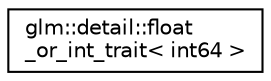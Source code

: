 digraph "Graphical Class Hierarchy"
{
  edge [fontname="Helvetica",fontsize="10",labelfontname="Helvetica",labelfontsize="10"];
  node [fontname="Helvetica",fontsize="10",shape=record];
  rankdir="LR";
  Node1 [label="glm::detail::float\l_or_int_trait\< int64 \>",height=0.2,width=0.4,color="black", fillcolor="white", style="filled",URL="$structglm_1_1detail_1_1float__or__int__trait_3_01int64_01_4.html"];
}
